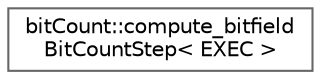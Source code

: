 digraph "Graphical Class Hierarchy"
{
 // LATEX_PDF_SIZE
  bgcolor="transparent";
  edge [fontname=Helvetica,fontsize=10,labelfontname=Helvetica,labelfontsize=10];
  node [fontname=Helvetica,fontsize=10,shape=box,height=0.2,width=0.4];
  rankdir="LR";
  Node0 [id="Node000000",label="bitCount::compute_bitfield\lBitCountStep\< EXEC \>",height=0.2,width=0.4,color="grey40", fillcolor="white", style="filled",URL="$structbit_count_1_1compute__bitfield_bit_count_step.html",tooltip=" "];
}

